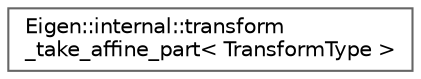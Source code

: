 digraph "Graphical Class Hierarchy"
{
 // LATEX_PDF_SIZE
  bgcolor="transparent";
  edge [fontname=Helvetica,fontsize=10,labelfontname=Helvetica,labelfontsize=10];
  node [fontname=Helvetica,fontsize=10,shape=box,height=0.2,width=0.4];
  rankdir="LR";
  Node0 [id="Node000000",label="Eigen::internal::transform\l_take_affine_part\< TransformType \>",height=0.2,width=0.4,color="grey40", fillcolor="white", style="filled",URL="$structEigen_1_1internal_1_1transform__take__affine__part.html",tooltip=" "];
}
